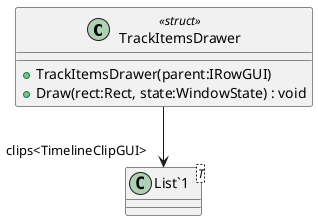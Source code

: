 @startuml
class TrackItemsDrawer <<struct>> {
    + TrackItemsDrawer(parent:IRowGUI)
    + Draw(rect:Rect, state:WindowState) : void
}
class "List`1"<T> {
}
TrackItemsDrawer --> "clips<TimelineClipGUI>" "List`1"
@enduml
